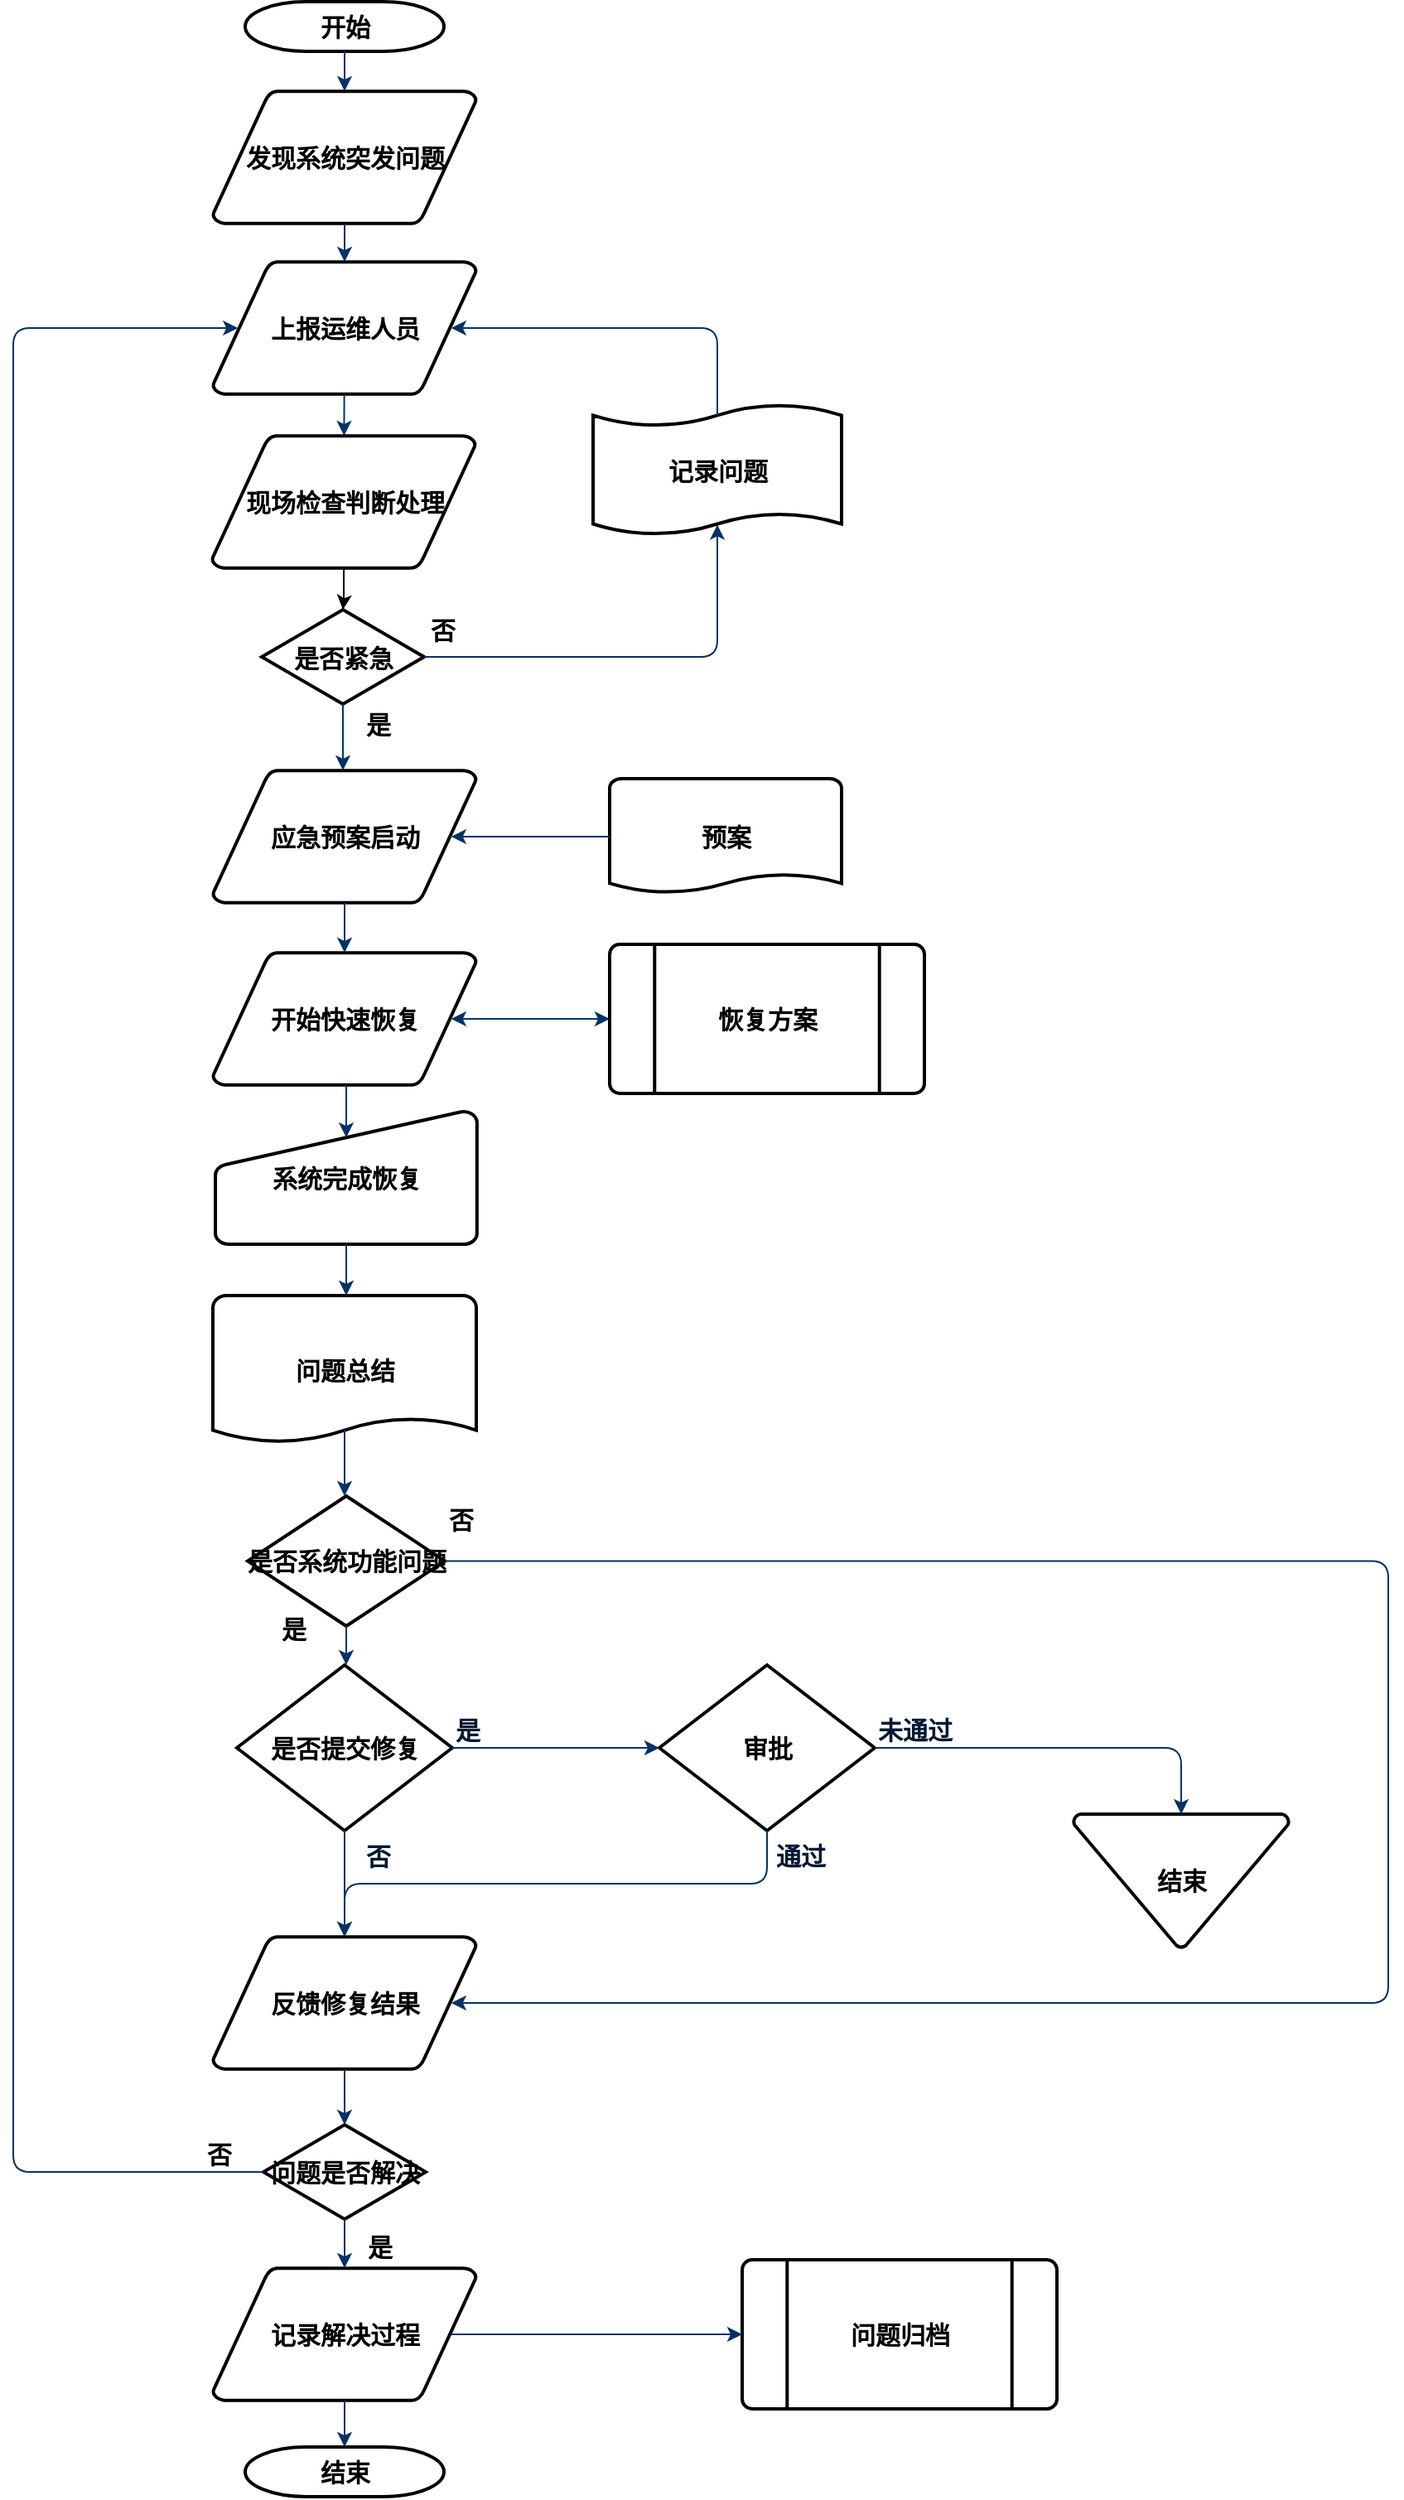 <mxfile version="12.8.1" type="github">
  <diagram id="6a731a19-8d31-9384-78a2-239565b7b9f0" name="Page-1">
    <mxGraphModel dx="973" dy="619" grid="1" gridSize="10" guides="1" tooltips="1" connect="1" arrows="1" fold="1" page="1" pageScale="1" pageWidth="1169" pageHeight="827" background="#ffffff" math="0" shadow="0">
      <root>
        <mxCell id="0" />
        <mxCell id="1" parent="0" />
        <mxCell id="2" value="开始" style="shape=mxgraph.flowchart.terminator;strokeWidth=2;gradientColor=none;gradientDirection=north;fontStyle=1;html=1;fontSize=15;" parent="1" vertex="1">
          <mxGeometry x="260" y="76" width="120" height="30" as="geometry" />
        </mxCell>
        <mxCell id="3" value="发现系统突发问题" style="shape=mxgraph.flowchart.data;strokeWidth=2;gradientColor=none;gradientDirection=north;fontStyle=1;html=1;fontSize=15;" parent="1" vertex="1">
          <mxGeometry x="240.5" y="130" width="159" height="80" as="geometry" />
        </mxCell>
        <mxCell id="4" value="应急预案启动" style="shape=mxgraph.flowchart.data;strokeWidth=2;gradientColor=none;gradientDirection=north;fontStyle=1;html=1;fontSize=15;" parent="1" vertex="1">
          <mxGeometry x="240.5" y="540" width="159" height="80" as="geometry" />
        </mxCell>
        <mxCell id="5" value="上报运维人员" style="shape=mxgraph.flowchart.data;strokeWidth=2;gradientColor=none;gradientDirection=north;fontStyle=1;html=1;fontSize=15;" parent="1" vertex="1">
          <mxGeometry x="240.5" y="233" width="159" height="80" as="geometry" />
        </mxCell>
        <mxCell id="6" value="是否紧急" style="shape=mxgraph.flowchart.decision;strokeWidth=2;gradientColor=none;gradientDirection=north;fontStyle=1;html=1;fontSize=15;" parent="1" vertex="1">
          <mxGeometry x="270" y="443" width="98" height="57" as="geometry" />
        </mxCell>
        <mxCell id="7" style="fontStyle=1;strokeColor=#003366;strokeWidth=1;html=1;fontSize=15;" parent="1" source="2" target="3" edge="1">
          <mxGeometry relative="1" as="geometry" />
        </mxCell>
        <mxCell id="8" style="fontStyle=1;strokeColor=#003366;strokeWidth=1;html=1;fontSize=15;" parent="1" source="3" target="5" edge="1">
          <mxGeometry relative="1" as="geometry" />
        </mxCell>
        <mxCell id="9" style="fontStyle=1;strokeColor=#003366;strokeWidth=1;html=1;fontSize=15;" parent="1" source="5" target="ZCiDkbJt052JB-6QwW4Z-55" edge="1">
          <mxGeometry relative="1" as="geometry" />
        </mxCell>
        <mxCell id="10" value="" style="edgeStyle=elbowEdgeStyle;elbow=horizontal;entryX=0.5;entryY=0.91;entryPerimeter=0;exitX=1;exitY=0.5;exitPerimeter=0;fontStyle=1;strokeColor=#003366;strokeWidth=1;html=1;fontSize=15;" parent="1" source="6" target="51" edge="1">
          <mxGeometry x="381" y="-7.5" width="100" height="100" as="geometry">
            <mxPoint x="750" y="411" as="sourcePoint" />
            <mxPoint x="765.395" y="282.5" as="targetPoint" />
            <Array as="points">
              <mxPoint x="545" y="364" />
            </Array>
          </mxGeometry>
        </mxCell>
        <mxCell id="11" value="否" style="text;fontStyle=1;html=1;strokeColor=none;gradientColor=none;fillColor=none;strokeWidth=2;fontSize=15;" parent="1" vertex="1">
          <mxGeometry x="370" y="440" width="40" height="26" as="geometry" />
        </mxCell>
        <mxCell id="12" value="" style="edgeStyle=elbowEdgeStyle;elbow=horizontal;fontColor=#001933;fontStyle=1;strokeColor=#003366;strokeWidth=1;html=1;fontSize=15;" parent="1" source="6" target="4" edge="1">
          <mxGeometry y="50" width="100" height="100" as="geometry">
            <mxPoint y="150" as="sourcePoint" />
            <mxPoint x="100" y="50" as="targetPoint" />
          </mxGeometry>
        </mxCell>
        <mxCell id="13" value="开始快速恢复" style="shape=mxgraph.flowchart.data;strokeWidth=2;gradientColor=none;gradientDirection=north;fontStyle=1;html=1;fontSize=15;" parent="1" vertex="1">
          <mxGeometry x="240.5" y="650" width="159" height="80" as="geometry" />
        </mxCell>
        <mxCell id="14" value="是" style="text;fontStyle=1;html=1;strokeColor=none;gradientColor=none;fillColor=none;strokeWidth=2;align=center;fontSize=15;" parent="1" vertex="1">
          <mxGeometry x="320" y="497" width="40" height="26" as="geometry" />
        </mxCell>
        <mxCell id="15" value="预案" style="shape=mxgraph.flowchart.document;strokeWidth=2;gradientColor=none;gradientDirection=north;fontStyle=1;html=1;fontSize=15;" parent="1" vertex="1">
          <mxGeometry x="480" y="545" width="140" height="70" as="geometry" />
        </mxCell>
        <mxCell id="16" value="" style="edgeStyle=elbowEdgeStyle;elbow=horizontal;exitX=0.905;exitY=0.5;exitPerimeter=0;fontStyle=1;strokeColor=#003366;strokeWidth=1;html=1;startArrow=classic;startFill=1;endArrow=none;endFill=0;fontSize=15;" parent="1" source="4" target="15" edge="1">
          <mxGeometry y="30" width="100" height="100" as="geometry">
            <mxPoint y="130" as="sourcePoint" />
            <mxPoint x="100" y="30" as="targetPoint" />
          </mxGeometry>
        </mxCell>
        <mxCell id="17" value="" style="edgeStyle=elbowEdgeStyle;elbow=horizontal;fontStyle=1;strokeColor=#003366;strokeWidth=1;html=1;fontSize=15;" parent="1" source="4" target="13" edge="1">
          <mxGeometry y="30" width="100" height="100" as="geometry">
            <mxPoint y="130" as="sourcePoint" />
            <mxPoint x="100" y="30" as="targetPoint" />
          </mxGeometry>
        </mxCell>
        <mxCell id="18" value="恢复方案" style="shape=mxgraph.flowchart.predefined_process;strokeWidth=2;gradientColor=none;gradientDirection=north;fontStyle=1;html=1;fontSize=15;" parent="1" vertex="1">
          <mxGeometry x="480" y="645" width="190" height="90" as="geometry" />
        </mxCell>
        <mxCell id="19" value="" style="edgeStyle=elbowEdgeStyle;elbow=horizontal;exitX=0.905;exitY=0.5;exitPerimeter=0;fontStyle=1;strokeColor=#003366;strokeWidth=1;html=1;startArrow=classic;startFill=1;fontSize=15;" parent="1" source="13" target="18" edge="1">
          <mxGeometry y="10" width="100" height="100" as="geometry">
            <mxPoint y="110" as="sourcePoint" />
            <mxPoint x="100" y="10" as="targetPoint" />
          </mxGeometry>
        </mxCell>
        <mxCell id="20" value="系统完成恢复" style="shape=mxgraph.flowchart.manual_input;strokeWidth=2;gradientColor=none;gradientDirection=north;fontStyle=1;html=1;fontSize=15;" parent="1" vertex="1">
          <mxGeometry x="242" y="746" width="158" height="80" as="geometry" />
        </mxCell>
        <mxCell id="21" value="" style="edgeStyle=elbowEdgeStyle;elbow=horizontal;entryX=0.5;entryY=0.195;entryPerimeter=0;fontStyle=1;strokeColor=#003366;strokeWidth=1;html=1;fontSize=15;" parent="1" source="13" target="20" edge="1">
          <mxGeometry y="-93" width="100" height="100" as="geometry">
            <mxPoint y="7" as="sourcePoint" />
            <mxPoint x="100" y="-93" as="targetPoint" />
          </mxGeometry>
        </mxCell>
        <mxCell id="22" value="问题总结" style="shape=mxgraph.flowchart.document;strokeWidth=2;gradientColor=none;gradientDirection=north;fontStyle=1;html=1;fontSize=15;" parent="1" vertex="1">
          <mxGeometry x="240.5" y="857" width="159" height="90" as="geometry" />
        </mxCell>
        <mxCell id="23" value="" style="edgeStyle=elbowEdgeStyle;elbow=horizontal;exitX=0.5;exitY=1;exitPerimeter=0;fontStyle=1;strokeColor=#003366;strokeWidth=1;html=1;fontSize=15;" parent="1" source="20" target="22" edge="1">
          <mxGeometry y="-38" width="100" height="100" as="geometry">
            <mxPoint y="62" as="sourcePoint" />
            <mxPoint x="100" y="-38" as="targetPoint" />
          </mxGeometry>
        </mxCell>
        <mxCell id="24" value="是否系统功能问题" style="shape=mxgraph.flowchart.decision;strokeWidth=2;gradientColor=none;gradientDirection=north;fontStyle=1;html=1;fontSize=15;" parent="1" vertex="1">
          <mxGeometry x="261.5" y="978" width="119" height="78.5" as="geometry" />
        </mxCell>
        <mxCell id="25" value="" style="edgeStyle=elbowEdgeStyle;elbow=horizontal;exitX=0.5;exitY=0.9;exitPerimeter=0;fontStyle=1;strokeColor=#003366;strokeWidth=1;html=1;fontSize=15;" parent="1" source="22" target="24" edge="1">
          <mxGeometry y="-93" width="100" height="100" as="geometry">
            <mxPoint y="7" as="sourcePoint" />
            <mxPoint x="100" y="-93" as="targetPoint" />
          </mxGeometry>
        </mxCell>
        <mxCell id="27" value="是" style="text;fontStyle=1;html=1;strokeColor=none;gradientColor=none;fillColor=none;strokeWidth=2;fontSize=15;" parent="1" vertex="1">
          <mxGeometry x="280" y="1042.5" width="40" height="26" as="geometry" />
        </mxCell>
        <mxCell id="28" value="是否提交修复" style="shape=mxgraph.flowchart.decision;strokeWidth=2;gradientColor=none;gradientDirection=north;fontStyle=1;html=1;fontSize=15;" parent="1" vertex="1">
          <mxGeometry x="255" y="1080" width="130" height="100" as="geometry" />
        </mxCell>
        <mxCell id="29" value="审批" style="shape=mxgraph.flowchart.decision;strokeWidth=2;gradientColor=none;gradientDirection=north;fontStyle=1;html=1;fontSize=15;" parent="1" vertex="1">
          <mxGeometry x="510" y="1080" width="130" height="100" as="geometry" />
        </mxCell>
        <mxCell id="30" value="" style="edgeStyle=elbowEdgeStyle;elbow=horizontal;exitX=0.5;exitY=1;exitPerimeter=0;fontStyle=1;strokeColor=#003366;strokeWidth=1;html=1;fontSize=15;" parent="1" source="24" target="28" edge="1">
          <mxGeometry y="-116" width="100" height="100" as="geometry">
            <mxPoint y="-16" as="sourcePoint" />
            <mxPoint x="100" y="-116" as="targetPoint" />
          </mxGeometry>
        </mxCell>
        <mxCell id="31" value="" style="edgeStyle=elbowEdgeStyle;elbow=horizontal;exitX=1;exitY=0.5;exitPerimeter=0;entryX=0;entryY=0.5;entryPerimeter=0;fontStyle=1;strokeColor=#003366;strokeWidth=1;html=1;fontSize=15;" parent="1" source="28" target="29" edge="1">
          <mxGeometry y="-130" width="100" height="100" as="geometry">
            <mxPoint y="-30" as="sourcePoint" />
            <mxPoint x="100" y="-130" as="targetPoint" />
          </mxGeometry>
        </mxCell>
        <mxCell id="32" value="结束" style="shape=mxgraph.flowchart.merge_or_storage;strokeWidth=2;gradientColor=none;gradientDirection=north;fontStyle=1;html=1;fontSize=15;" parent="1" vertex="1">
          <mxGeometry x="760" y="1170" width="130" height="80.5" as="geometry" />
        </mxCell>
        <mxCell id="33" value="" style="edgeStyle=elbowEdgeStyle;elbow=vertical;exitX=1;exitY=0.5;exitPerimeter=0;entryX=0.5;entryY=0;entryPerimeter=0;fontStyle=1;strokeColor=#003366;strokeWidth=1;html=1;fontSize=15;" parent="1" source="29" target="32" edge="1">
          <mxGeometry y="-130" width="100" height="100" as="geometry">
            <mxPoint y="-30" as="sourcePoint" />
            <mxPoint x="100" y="-130" as="targetPoint" />
            <Array as="points">
              <mxPoint x="740" y="1130" />
            </Array>
          </mxGeometry>
        </mxCell>
        <mxCell id="34" value="反馈修复结果" style="shape=mxgraph.flowchart.data;strokeWidth=2;gradientColor=none;gradientDirection=north;fontStyle=1;html=1;fontSize=15;" parent="1" vertex="1">
          <mxGeometry x="240.5" y="1244" width="159" height="80" as="geometry" />
        </mxCell>
        <mxCell id="35" value="" style="edgeStyle=elbowEdgeStyle;elbow=vertical;exitX=0.5;exitY=1;exitPerimeter=0;fontColor=#001933;fontStyle=1;strokeColor=#003366;strokeWidth=1;html=1;fontSize=15;" parent="1" source="28" target="34" edge="1">
          <mxGeometry y="-130" width="100" height="100" as="geometry">
            <mxPoint y="-30" as="sourcePoint" />
            <mxPoint x="100" y="-130" as="targetPoint" />
          </mxGeometry>
        </mxCell>
        <mxCell id="36" value="" style="edgeStyle=elbowEdgeStyle;elbow=vertical;exitX=0.5;exitY=1;exitPerimeter=0;entryX=0.5;entryY=0;entryPerimeter=0;fontStyle=1;strokeColor=#003366;strokeWidth=1;html=1;fontSize=15;" parent="1" source="29" target="34" edge="1">
          <mxGeometry y="-130" width="100" height="100" as="geometry">
            <mxPoint y="-30" as="sourcePoint" />
            <mxPoint x="100" y="-130" as="targetPoint" />
          </mxGeometry>
        </mxCell>
        <mxCell id="37" value="问题是否解决" style="shape=mxgraph.flowchart.decision;strokeWidth=2;gradientColor=none;gradientDirection=north;fontStyle=1;html=1;fontSize=15;" parent="1" vertex="1">
          <mxGeometry x="271" y="1357.5" width="98" height="57" as="geometry" />
        </mxCell>
        <mxCell id="38" value="记录解决过程" style="shape=mxgraph.flowchart.data;strokeWidth=2;gradientColor=none;gradientDirection=north;fontStyle=1;html=1;fontSize=15;" parent="1" vertex="1">
          <mxGeometry x="240.5" y="1444" width="159" height="80" as="geometry" />
        </mxCell>
        <mxCell id="39" value="问题归档" style="shape=mxgraph.flowchart.predefined_process;strokeWidth=2;gradientColor=none;gradientDirection=north;fontStyle=1;html=1;fontSize=15;" parent="1" vertex="1">
          <mxGeometry x="560" y="1439" width="190" height="90" as="geometry" />
        </mxCell>
        <mxCell id="40" value="结束" style="shape=mxgraph.flowchart.terminator;strokeWidth=2;gradientColor=none;gradientDirection=north;fontStyle=1;html=1;fontSize=15;" parent="1" vertex="1">
          <mxGeometry x="260" y="1552" width="120" height="30" as="geometry" />
        </mxCell>
        <mxCell id="41" value="" style="edgeStyle=elbowEdgeStyle;elbow=vertical;exitX=0.5;exitY=1;exitPerimeter=0;entryX=0.5;entryY=0;entryPerimeter=0;fontStyle=1;strokeColor=#003366;strokeWidth=1;html=1;fontSize=15;" parent="1" source="34" target="37" edge="1">
          <mxGeometry y="-161" width="100" height="100" as="geometry">
            <mxPoint y="-61" as="sourcePoint" />
            <mxPoint x="100" y="-161" as="targetPoint" />
          </mxGeometry>
        </mxCell>
        <mxCell id="42" value="" style="edgeStyle=elbowEdgeStyle;elbow=vertical;exitX=0.5;exitY=1;exitPerimeter=0;entryX=0.5;entryY=0;entryPerimeter=0;fontStyle=1;strokeColor=#003366;strokeWidth=1;html=1;fontSize=15;" parent="1" source="37" target="38" edge="1">
          <mxGeometry y="-264" width="100" height="100" as="geometry">
            <mxPoint y="-164" as="sourcePoint" />
            <mxPoint x="100" y="-264" as="targetPoint" />
          </mxGeometry>
        </mxCell>
        <mxCell id="43" value="" style="edgeStyle=elbowEdgeStyle;elbow=vertical;exitX=0.5;exitY=1;exitPerimeter=0;entryX=0.5;entryY=0;entryPerimeter=0;fontStyle=1;strokeColor=#003366;strokeWidth=1;html=1;fontSize=15;" parent="1" source="38" target="40" edge="1">
          <mxGeometry y="-286" width="100" height="100" as="geometry">
            <mxPoint y="-186" as="sourcePoint" />
            <mxPoint x="100" y="-286" as="targetPoint" />
          </mxGeometry>
        </mxCell>
        <mxCell id="44" value="" style="edgeStyle=elbowEdgeStyle;elbow=vertical;exitX=0.905;exitY=0.5;exitPerimeter=0;entryX=0;entryY=0.5;entryPerimeter=0;fontStyle=1;strokeColor=#003366;strokeWidth=1;html=1;fontSize=15;" parent="1" source="38" target="39" edge="1">
          <mxGeometry y="-286" width="100" height="100" as="geometry">
            <mxPoint y="-186" as="sourcePoint" />
            <mxPoint x="100" y="-286" as="targetPoint" />
          </mxGeometry>
        </mxCell>
        <mxCell id="45" value="" style="edgeStyle=elbowEdgeStyle;elbow=horizontal;exitX=1;exitY=0.5;exitPerimeter=0;entryX=0.905;entryY=0.5;entryPerimeter=0;fontStyle=1;strokeColor=#003366;strokeWidth=1;html=1;fontSize=15;" parent="1" source="24" target="34" edge="1">
          <mxGeometry y="-116" width="100" height="100" as="geometry">
            <mxPoint y="-16" as="sourcePoint" />
            <mxPoint x="100" y="-116" as="targetPoint" />
            <Array as="points">
              <mxPoint x="950" y="1204" />
            </Array>
          </mxGeometry>
        </mxCell>
        <mxCell id="46" value="否" style="text;fontStyle=1;html=1;strokeColor=none;gradientColor=none;fillColor=none;strokeWidth=2;fontSize=15;" parent="1" vertex="1">
          <mxGeometry x="380.5" y="977.25" width="40" height="26" as="geometry" />
        </mxCell>
        <mxCell id="47" value="是" style="text;fontColor=#001933;fontStyle=1;html=1;strokeColor=none;gradientColor=none;fillColor=none;strokeWidth=2;fontSize=15;" parent="1" vertex="1">
          <mxGeometry x="385" y="1104" width="40" height="26" as="geometry" />
        </mxCell>
        <mxCell id="48" value="否" style="text;fontColor=#001933;fontStyle=1;html=1;strokeColor=none;gradientColor=none;fillColor=none;strokeWidth=2;align=center;fontSize=15;" parent="1" vertex="1">
          <mxGeometry x="320" y="1180" width="40" height="26" as="geometry" />
        </mxCell>
        <mxCell id="49" value="通过" style="text;fontColor=#001933;fontStyle=1;html=1;strokeColor=none;gradientColor=none;fillColor=none;strokeWidth=2;align=center;fontSize=15;" parent="1" vertex="1">
          <mxGeometry x="575" y="1180" width="40" height="26" as="geometry" />
        </mxCell>
        <mxCell id="50" value="未通过" style="text;fontColor=#001933;fontStyle=1;html=1;strokeColor=none;gradientColor=none;fillColor=none;strokeWidth=2;fontSize=15;" parent="1" vertex="1">
          <mxGeometry x="640" y="1104" width="40" height="26" as="geometry" />
        </mxCell>
        <mxCell id="51" value="记录问题" style="shape=mxgraph.flowchart.paper_tape;strokeWidth=2;gradientColor=none;gradientDirection=north;fontStyle=1;html=1;fontSize=15;" parent="1" vertex="1">
          <mxGeometry x="470" y="318" width="150" height="81" as="geometry" />
        </mxCell>
        <mxCell id="52" value="" style="edgeStyle=elbowEdgeStyle;elbow=horizontal;exitX=0.5;exitY=0.09;exitPerimeter=0;entryX=0.905;entryY=0.5;entryPerimeter=0;fontStyle=1;strokeColor=#003366;strokeWidth=1;html=1;fontSize=15;" parent="1" source="51" target="5" edge="1">
          <mxGeometry y="-17" width="100" height="100" as="geometry">
            <mxPoint y="83" as="sourcePoint" />
            <mxPoint x="100" y="-17" as="targetPoint" />
            <Array as="points">
              <mxPoint x="545" y="283" />
            </Array>
          </mxGeometry>
        </mxCell>
        <mxCell id="53" value="是" style="text;fontStyle=1;html=1;strokeColor=none;gradientColor=none;fillColor=none;strokeWidth=2;align=center;fontSize=15;" parent="1" vertex="1">
          <mxGeometry x="321" y="1416" width="40" height="26" as="geometry" />
        </mxCell>
        <mxCell id="54" value="" style="edgeStyle=elbowEdgeStyle;elbow=horizontal;exitX=0;exitY=0.5;exitPerimeter=0;entryX=0.095;entryY=0.5;entryPerimeter=0;fontStyle=1;strokeColor=#003366;strokeWidth=1;html=1;fontSize=15;" parent="1" source="37" target="5" edge="1">
          <mxGeometry y="-17" width="100" height="100" as="geometry">
            <mxPoint y="83" as="sourcePoint" />
            <mxPoint x="100" y="-17" as="targetPoint" />
            <Array as="points">
              <mxPoint x="120" y="953" />
            </Array>
          </mxGeometry>
        </mxCell>
        <mxCell id="55" value="否" style="text;fontStyle=1;html=1;strokeColor=none;gradientColor=none;fillColor=none;strokeWidth=2;fontSize=15;" parent="1" vertex="1">
          <mxGeometry x="235" y="1360" width="40" height="26" as="geometry" />
        </mxCell>
        <mxCell id="ZCiDkbJt052JB-6QwW4Z-57" value="" style="edgeStyle=orthogonalEdgeStyle;rounded=0;orthogonalLoop=1;jettySize=auto;html=1;fontSize=15;fontStyle=1" edge="1" parent="1" source="ZCiDkbJt052JB-6QwW4Z-55" target="6">
          <mxGeometry relative="1" as="geometry" />
        </mxCell>
        <mxCell id="ZCiDkbJt052JB-6QwW4Z-55" value="现场检查判断处理" style="shape=mxgraph.flowchart.data;strokeWidth=2;gradientColor=none;gradientDirection=north;fontStyle=1;html=1;fontSize=15;" vertex="1" parent="1">
          <mxGeometry x="240" y="338" width="159" height="80" as="geometry" />
        </mxCell>
      </root>
    </mxGraphModel>
  </diagram>
</mxfile>
